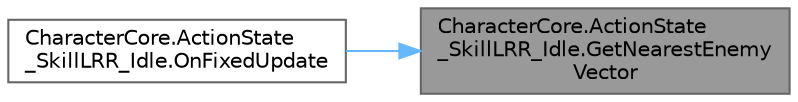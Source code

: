 digraph "CharacterCore.ActionState_SkillLRR_Idle.GetNearestEnemyVector"
{
 // LATEX_PDF_SIZE
  bgcolor="transparent";
  edge [fontname=Helvetica,fontsize=10,labelfontname=Helvetica,labelfontsize=10];
  node [fontname=Helvetica,fontsize=10,shape=box,height=0.2,width=0.4];
  rankdir="RL";
  Node1 [id="Node000001",label="CharacterCore.ActionState\l_SkillLRR_Idle.GetNearestEnemy\lVector",height=0.2,width=0.4,color="gray40", fillcolor="grey60", style="filled", fontcolor="black",tooltip=" "];
  Node1 -> Node2 [id="edge2_Node000001_Node000002",dir="back",color="steelblue1",style="solid",tooltip=" "];
  Node2 [id="Node000002",label="CharacterCore.ActionState\l_SkillLRR_Idle.OnFixedUpdate",height=0.2,width=0.4,color="grey40", fillcolor="white", style="filled",URL="$class_character_core_1_1_action_state___skill_l_r_r___idle.html#a92ef1b28712f01f1c44243ba22dcc2b8",tooltip=" "];
}
